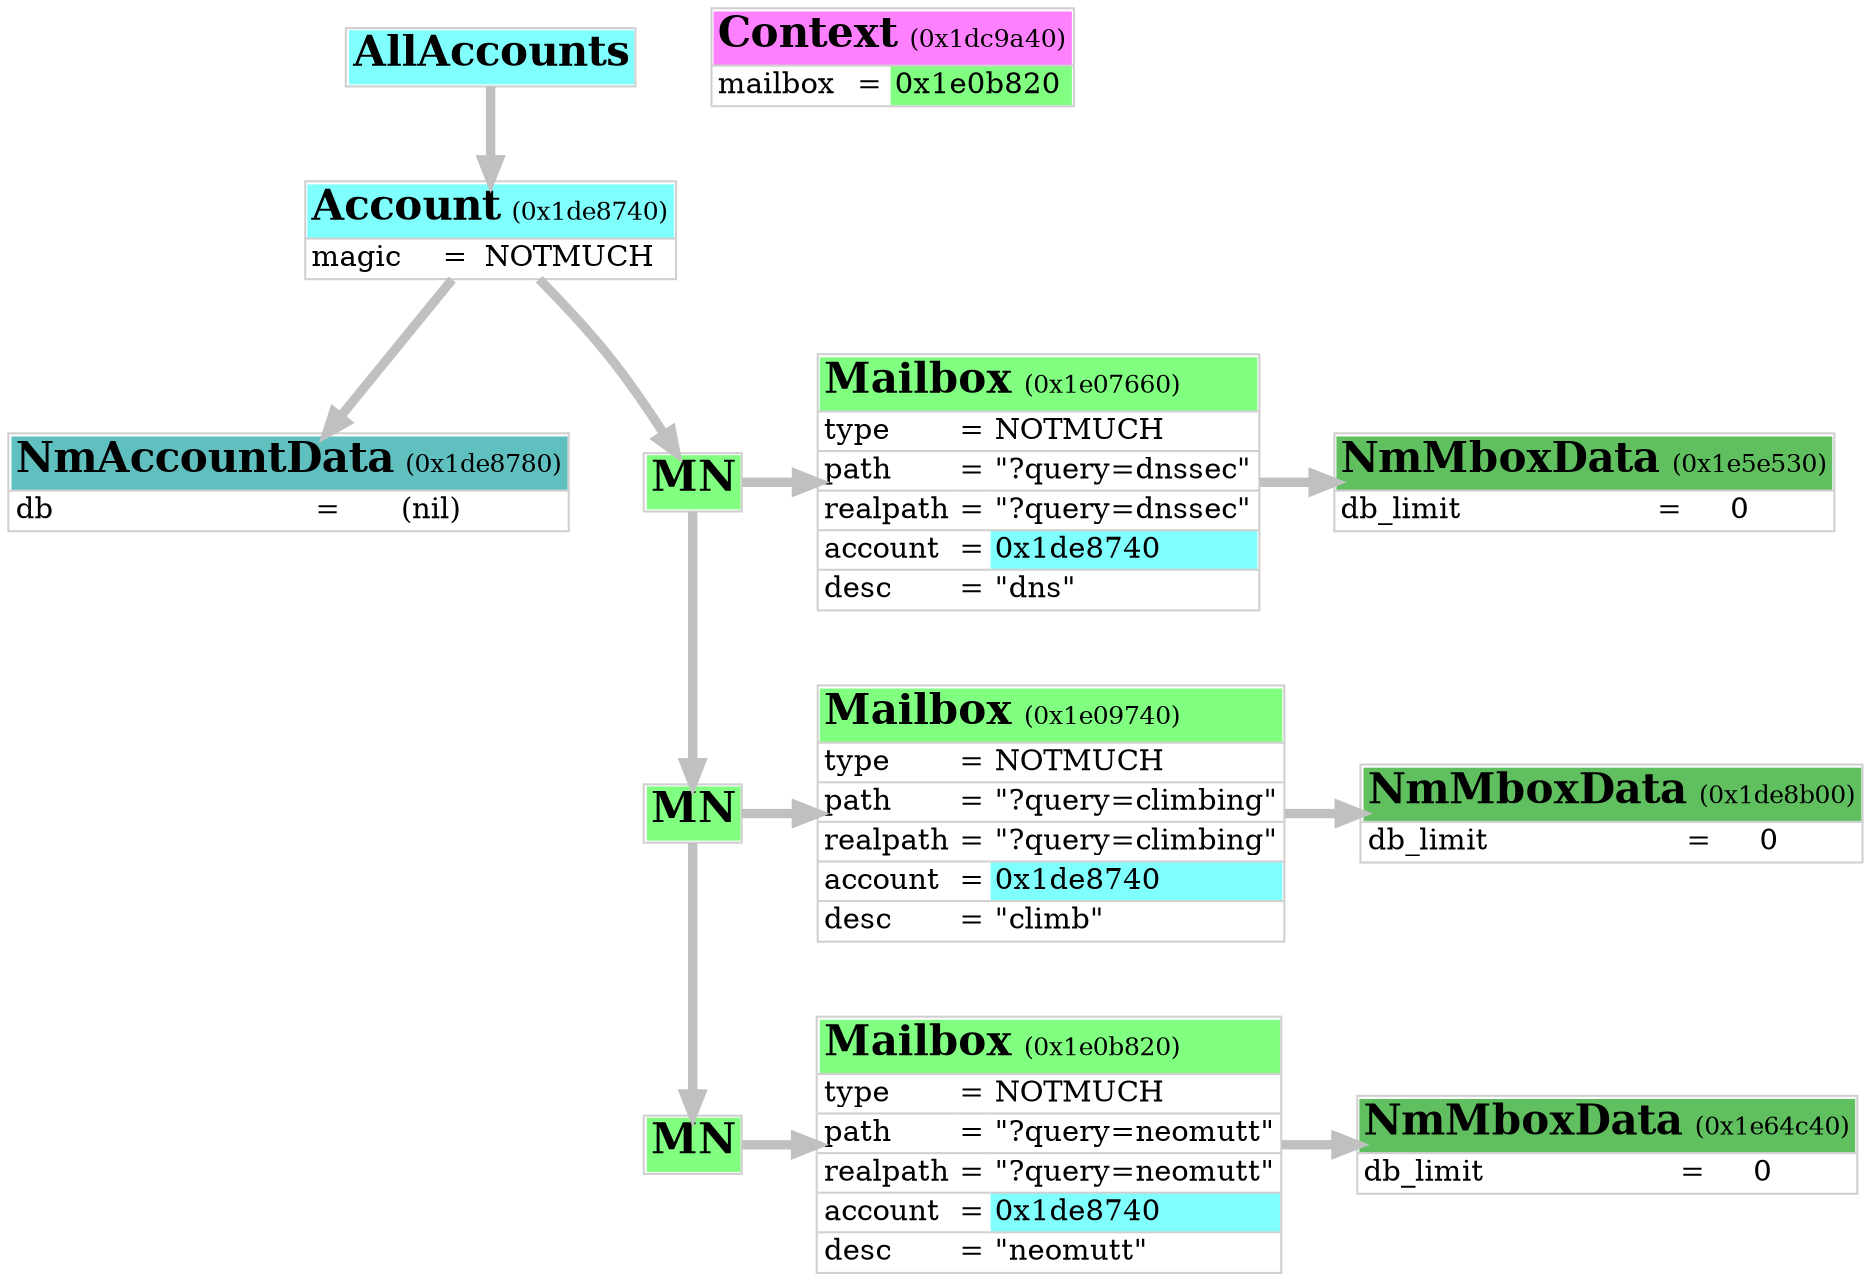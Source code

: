 digraph neomutt
{

	graph [
		rankdir="TB"
		nodesep="0.5"
		ranksep="0.5"
	];

	node [
		shape="plain"
	];

	edge [
		penwidth="4.5"
		arrowsize="1.0"
		color="#c0c0c0"
	];

	obj_0x56af30 [
		label=<<table cellspacing="0" border="1" rows="*" color="#d0d0d0">
		<tr>
			<td border="0" bgcolor="#80ffff" port="top"><font color="#000000" point-size="20"><b>AllAccounts</b></font></td>
		</tr>
		</table>>
	];

	obj_0x1de8740 [
		label=<<table cellspacing="0" border="1" rows="*" color="#d0d0d0">
		<tr>
			<td border="0" align="left" bgcolor="#80ffff" port="top" colspan="3"><font color="#000000" point-size="20"><b>Account</b></font> <font point-size="12">(0x1de8740)</font></td>
		</tr>
		<tr>
			<td border="0" align="left">magic</td>
			<td border="0">=</td>
			<td border="0" align="left">NOTMUCH</td>
		</tr>
		</table>>
	];

	obj_0x1de8780 [
		label=<<table cellspacing="0" border="1" rows="*" color="#d0d0d0">
		<tr>
			<td border="0" align="left" bgcolor="#60c0c0" port="top" colspan="3"><font color="#000000" point-size="20"><b>NmAccountData</b></font> <font point-size="12">(0x1de8780)</font></td>
		</tr>
		<tr>
			<td border="0" align="left">db</td>
			<td border="0">=</td>
			<td border="0" align="left">(nil)</td>
		</tr>
		</table>>
	];

	obj_0x1de87a0 [
		label=<<table cellspacing="0" border="1" rows="*" color="#d0d0d0">
		<tr>
			<td border="0" bgcolor="#80ff80" port="top"><font color="#000000" point-size="20"><b>MN</b></font></td>
		</tr>
		</table>>
	];

	obj_0x1e07660 [
		label=<<table cellspacing="0" border="1" rows="*" color="#d0d0d0">
		<tr>
			<td border="0" align="left" bgcolor="#80ff80" port="top" colspan="3"><font color="#000000" point-size="20"><b>Mailbox</b></font> <font point-size="12">(0x1e07660)</font></td>
		</tr>
		<tr>
			<td border="0" align="left">type</td>
			<td border="0">=</td>
			<td border="0" align="left">NOTMUCH</td>
		</tr>
		<tr>
			<td border="0" align="left">path</td>
			<td border="0">=</td>
			<td border="0" align="left">"?query=dnssec"</td>
		</tr>
		<tr>
			<td border="0" align="left">realpath</td>
			<td border="0">=</td>
			<td border="0" align="left">"?query=dnssec"</td>
		</tr>
		<tr>
			<td border="0" align="left">account</td>
			<td border="0">=</td>
			<td border="0" align="left" bgcolor="#80ffff">0x1de8740</td>
		</tr>
		<tr>
			<td border="0" align="left">desc</td>
			<td border="0">=</td>
			<td border="0" align="left">"dns"</td>
		</tr>
		</table>>
	];

	obj_0x1e5e530 [
		label=<<table cellspacing="0" border="1" rows="*" color="#d0d0d0">
		<tr>
			<td border="0" align="left" bgcolor="#60c060" port="top" colspan="3"><font color="#000000" point-size="20"><b>NmMboxData</b></font> <font point-size="12">(0x1e5e530)</font></td>
		</tr>
		<tr>
			<td border="0" align="left">db_limit</td>
			<td border="0">=</td>
			<td border="0" align="left">0</td>
		</tr>
		</table>>
	];

	obj_0x1de8920 [
		label=<<table cellspacing="0" border="1" rows="*" color="#d0d0d0">
		<tr>
			<td border="0" bgcolor="#80ff80" port="top"><font color="#000000" point-size="20"><b>MN</b></font></td>
		</tr>
		</table>>
	];

	obj_0x1e09740 [
		label=<<table cellspacing="0" border="1" rows="*" color="#d0d0d0">
		<tr>
			<td border="0" align="left" bgcolor="#80ff80" port="top" colspan="3"><font color="#000000" point-size="20"><b>Mailbox</b></font> <font point-size="12">(0x1e09740)</font></td>
		</tr>
		<tr>
			<td border="0" align="left">type</td>
			<td border="0">=</td>
			<td border="0" align="left">NOTMUCH</td>
		</tr>
		<tr>
			<td border="0" align="left">path</td>
			<td border="0">=</td>
			<td border="0" align="left">"?query=climbing"</td>
		</tr>
		<tr>
			<td border="0" align="left">realpath</td>
			<td border="0">=</td>
			<td border="0" align="left">"?query=climbing"</td>
		</tr>
		<tr>
			<td border="0" align="left">account</td>
			<td border="0">=</td>
			<td border="0" align="left" bgcolor="#80ffff">0x1de8740</td>
		</tr>
		<tr>
			<td border="0" align="left">desc</td>
			<td border="0">=</td>
			<td border="0" align="left">"climb"</td>
		</tr>
		</table>>
	];

	obj_0x1de8b00 [
		label=<<table cellspacing="0" border="1" rows="*" color="#d0d0d0">
		<tr>
			<td border="0" align="left" bgcolor="#60c060" port="top" colspan="3"><font color="#000000" point-size="20"><b>NmMboxData</b></font> <font point-size="12">(0x1de8b00)</font></td>
		</tr>
		<tr>
			<td border="0" align="left">db_limit</td>
			<td border="0">=</td>
			<td border="0" align="left">0</td>
		</tr>
		</table>>
	];

	obj_0x1de8aa0 [
		label=<<table cellspacing="0" border="1" rows="*" color="#d0d0d0">
		<tr>
			<td border="0" bgcolor="#80ff80" port="top"><font color="#000000" point-size="20"><b>MN</b></font></td>
		</tr>
		</table>>
	];

	obj_0x1e0b820 [
		label=<<table cellspacing="0" border="1" rows="*" color="#d0d0d0">
		<tr>
			<td border="0" align="left" bgcolor="#80ff80" port="top" colspan="3"><font color="#000000" point-size="20"><b>Mailbox</b></font> <font point-size="12">(0x1e0b820)</font></td>
		</tr>
		<tr>
			<td border="0" align="left">type</td>
			<td border="0">=</td>
			<td border="0" align="left">NOTMUCH</td>
		</tr>
		<tr>
			<td border="0" align="left">path</td>
			<td border="0">=</td>
			<td border="0" align="left">"?query=neomutt"</td>
		</tr>
		<tr>
			<td border="0" align="left">realpath</td>
			<td border="0">=</td>
			<td border="0" align="left">"?query=neomutt"</td>
		</tr>
		<tr>
			<td border="0" align="left">account</td>
			<td border="0">=</td>
			<td border="0" align="left" bgcolor="#80ffff">0x1de8740</td>
		</tr>
		<tr>
			<td border="0" align="left">desc</td>
			<td border="0">=</td>
			<td border="0" align="left">"neomutt"</td>
		</tr>
		</table>>
	];

	obj_0x1e64c40 [
		label=<<table cellspacing="0" border="1" rows="*" color="#d0d0d0">
		<tr>
			<td border="0" align="left" bgcolor="#60c060" port="top" colspan="3"><font color="#000000" point-size="20"><b>NmMboxData</b></font> <font point-size="12">(0x1e64c40)</font></td>
		</tr>
		<tr>
			<td border="0" align="left">db_limit</td>
			<td border="0">=</td>
			<td border="0" align="left">0</td>
		</tr>
		</table>>
	];

	obj_0x1dc9a40 [
		label=<<table cellspacing="0" border="1" rows="*" color="#d0d0d0">
		<tr>
			<td border="0" align="left" bgcolor="#ff80ff" port="top" colspan="3"><font color="#000000" point-size="20"><b>Context</b></font> <font point-size="12">(0x1dc9a40)</font></td>
		</tr>
		<tr>
			<td border="0" align="left">mailbox</td>
			<td border="0">=</td>
			<td border="0" align="left" bgcolor="#80ff80">0x1e0b820</td>
		</tr>
		</table>>
	];

	{ rank=same obj_0x1dc9a40 obj_0x56af30 }
	{ rank=same obj_0x1de8740 }

	obj_0x56af30 -> obj_0x1de8740 [  edgetooltip="AllAccounts->first" ];
	obj_0x1de8740 -> obj_0x1de8780 [  edgetooltip="Account->adata" ];
	obj_0x1de8740 -> obj_0x1de87a0 [  edgetooltip="Account->mailboxes" ];
	obj_0x1e07660 -> obj_0x1e5e530 [  edgetooltip="Mailbox->mdata" ];
	obj_0x1de87a0 -> obj_0x1e07660 [  edgetooltip="MailboxNode->m" ];
	{ rank=same obj_0x1de87a0 obj_0x1e07660 obj_0x1e5e530 };
	obj_0x1e09740 -> obj_0x1de8b00 [  edgetooltip="Mailbox->mdata" ];
	obj_0x1de8920 -> obj_0x1e09740 [  edgetooltip="MailboxNode->m" ];
	{ rank=same obj_0x1de8920 obj_0x1e09740 obj_0x1de8b00 };
	obj_0x1de87a0 -> obj_0x1de8920 [  edgetooltip="MailboxNode->next" ];
	obj_0x1e0b820 -> obj_0x1e64c40 [  edgetooltip="Mailbox->mdata" ];
	obj_0x1de8aa0 -> obj_0x1e0b820 [  edgetooltip="MailboxNode->m" ];
	{ rank=same obj_0x1de8aa0 obj_0x1e0b820 obj_0x1e64c40 };
	obj_0x1de8920 -> obj_0x1de8aa0 [  edgetooltip="MailboxNode->next" ];

}
